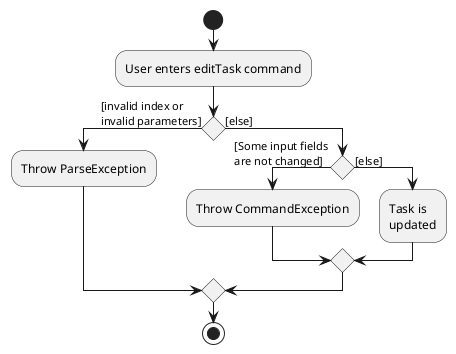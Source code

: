 @startuml
start
:User enters editTask command;

if () then ([invalid index or \ninvalid parameters])
    :Throw ParseException;

else ([else])

    if () then ([Some input fields \nare not changed])
        :Throw CommandException;
    else ([else])
        :Task is \nupdated;
    endif

endif
stop
@enduml
